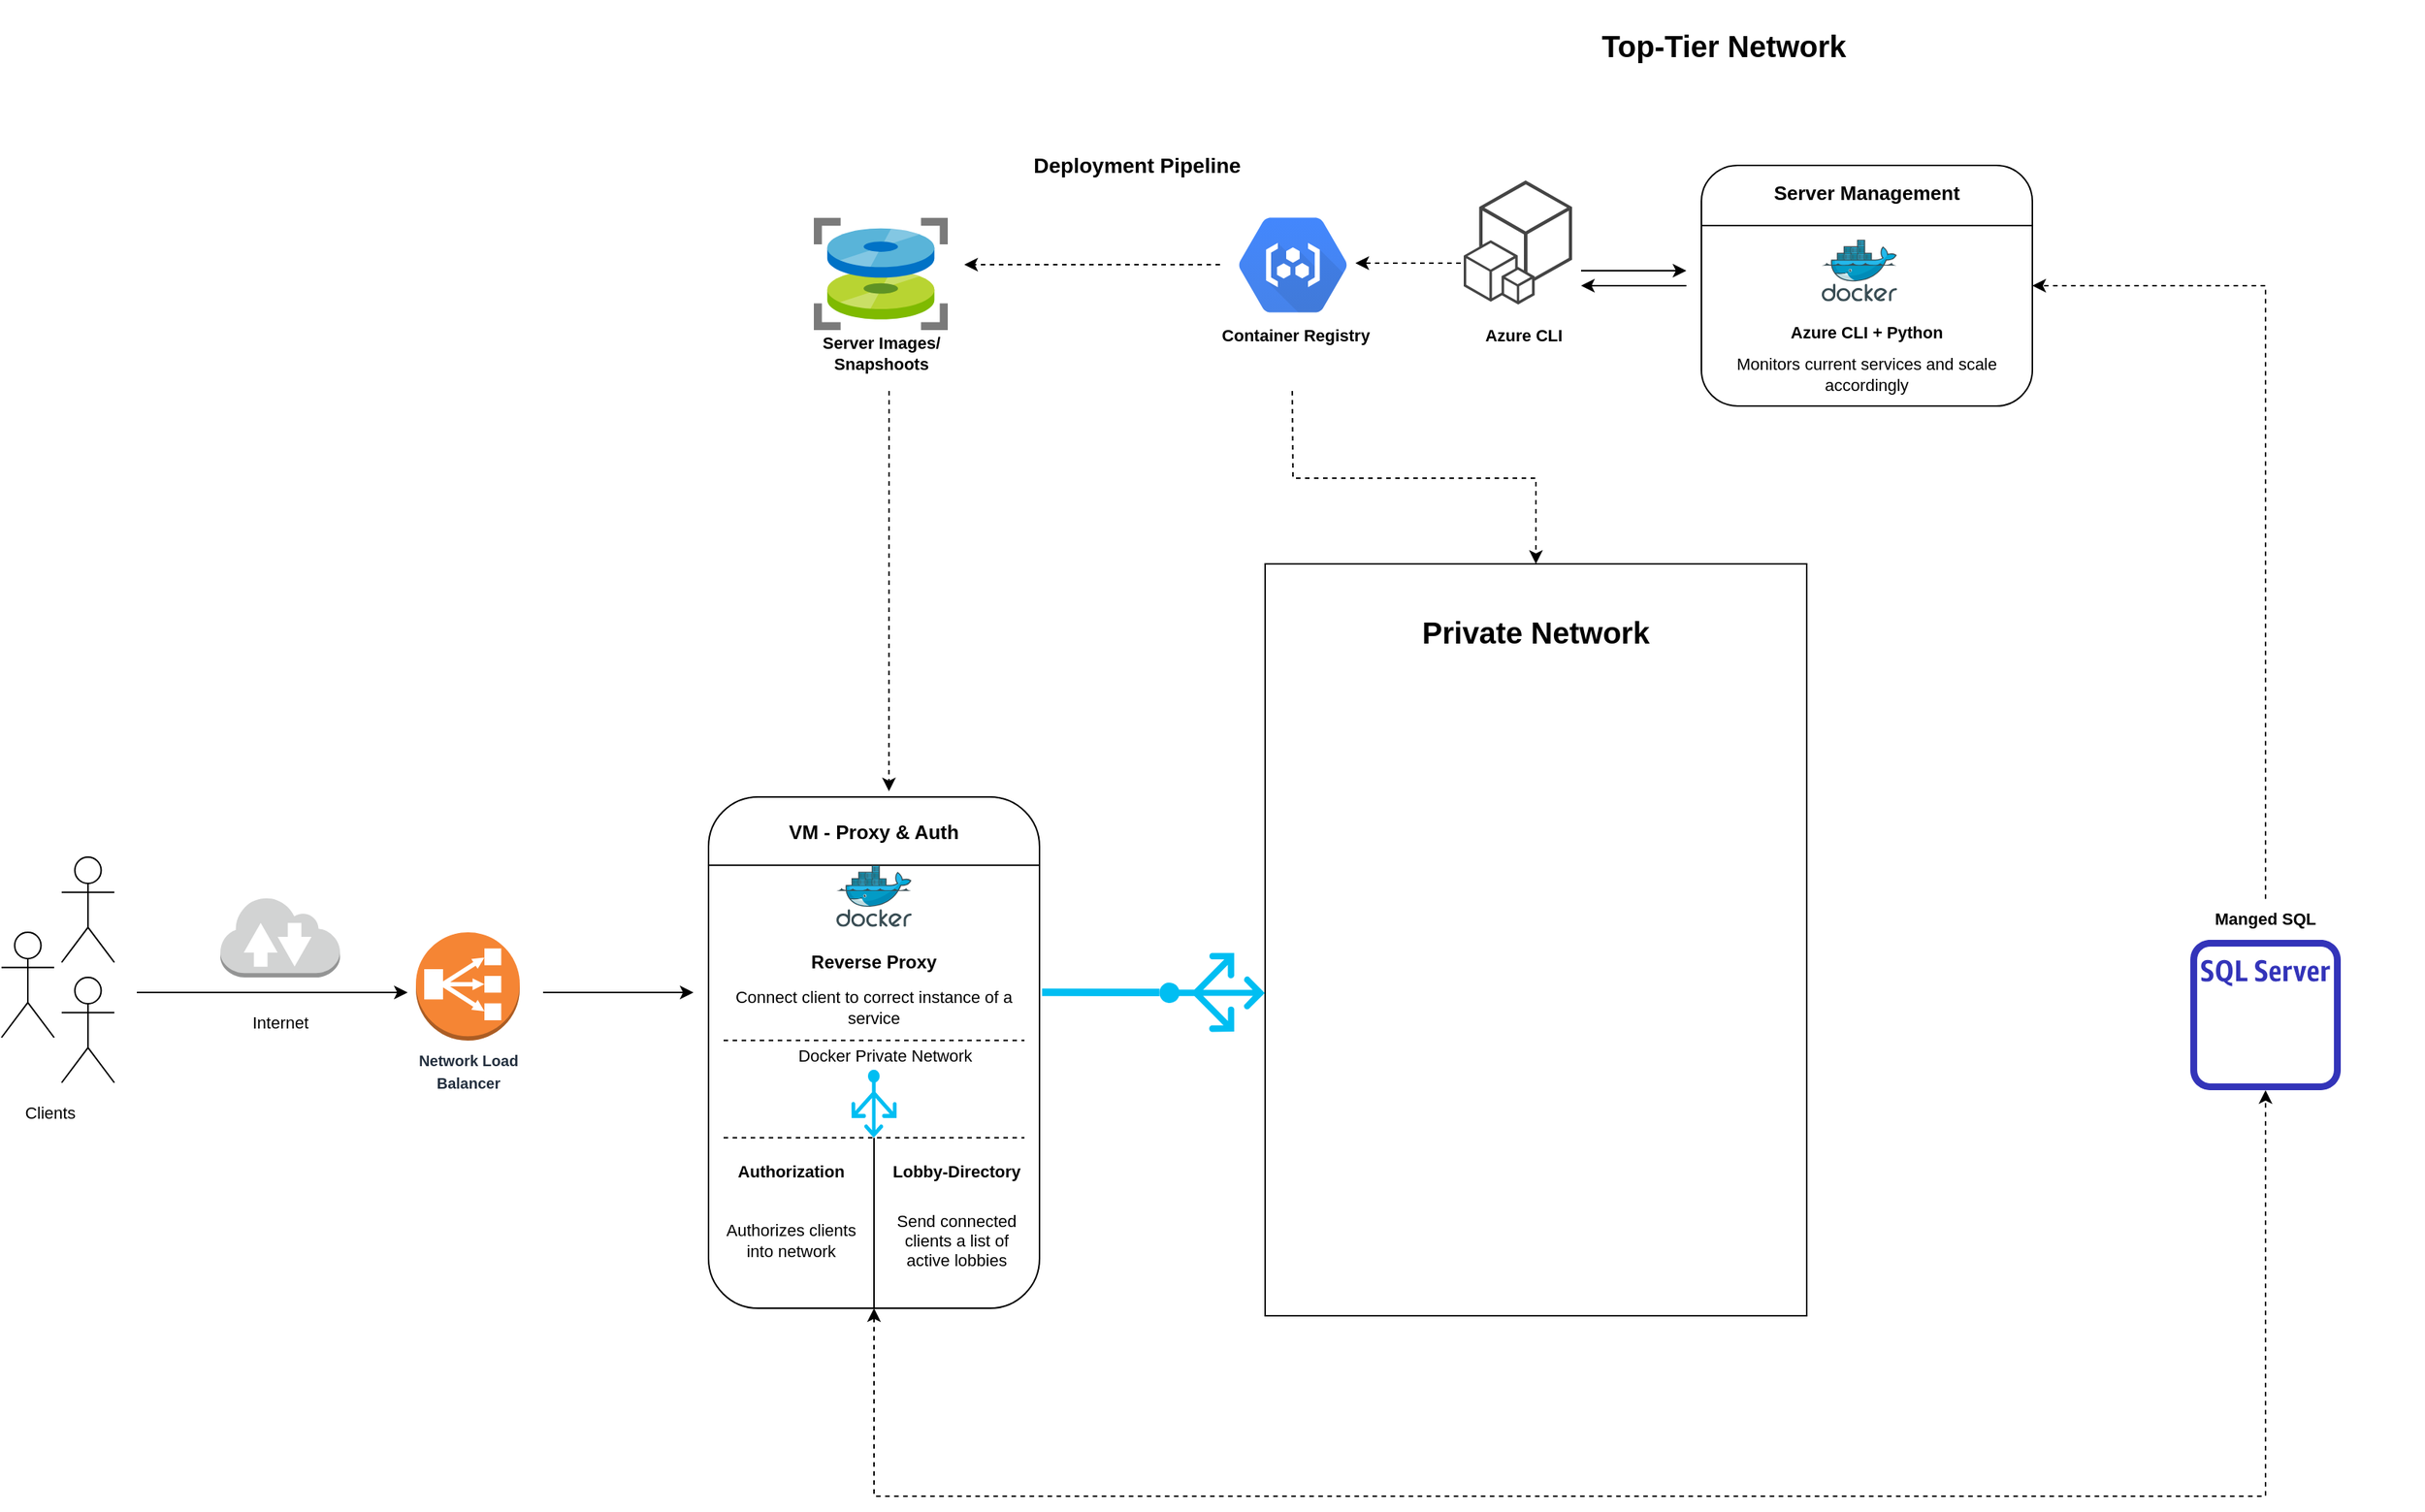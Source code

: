 <mxfile version="13.0.9" type="github">
  <diagram id="LB_8y4WnZ8luROFJJqW4" name="Page-1">
    <mxGraphModel dx="1673" dy="2065" grid="1" gridSize="10" guides="1" tooltips="1" connect="1" arrows="1" fold="1" page="1" pageScale="1" pageWidth="1654" pageHeight="1169" math="0" shadow="0">
      <root>
        <mxCell id="0" />
        <mxCell id="1" parent="0" />
        <mxCell id="ET-FOYwZOfEWecPwwmMv-3" value="" style="rounded=0;whiteSpace=wrap;html=1;" parent="1" vertex="1">
          <mxGeometry x="870" y="85" width="360" height="500" as="geometry" />
        </mxCell>
        <mxCell id="mE1LJT338FbpaoRDe8dP-4" value="" style="group" vertex="1" connectable="0" parent="1">
          <mxGeometry x="300" y="330" width="80" height="112" as="geometry" />
        </mxCell>
        <mxCell id="mE1LJT338FbpaoRDe8dP-2" value="" style="outlineConnect=0;dashed=0;verticalLabelPosition=bottom;verticalAlign=top;align=center;html=1;shape=mxgraph.aws3.classic_load_balancer;fillColor=#F58534;gradientColor=none;" vertex="1" parent="mE1LJT338FbpaoRDe8dP-4">
          <mxGeometry x="5.5" width="69" height="72" as="geometry" />
        </mxCell>
        <mxCell id="mE1LJT338FbpaoRDe8dP-3" value="&lt;span style=&quot;color: rgb(35 , 47 , 62) ; font-size: 10px ; font-weight: 700&quot;&gt;Network Load&lt;br&gt;Balancer&lt;/span&gt;" style="text;html=1;align=center;verticalAlign=middle;resizable=0;points=[];autosize=1;" vertex="1" parent="mE1LJT338FbpaoRDe8dP-4">
          <mxGeometry y="72" width="80" height="40" as="geometry" />
        </mxCell>
        <mxCell id="mE1LJT338FbpaoRDe8dP-17" value="" style="endArrow=classic;html=1;" edge="1" parent="mE1LJT338FbpaoRDe8dP-4">
          <mxGeometry width="50" height="50" relative="1" as="geometry">
            <mxPoint x="90" y="40" as="sourcePoint" />
            <mxPoint x="190" y="40" as="targetPoint" />
          </mxGeometry>
        </mxCell>
        <mxCell id="ET-FOYwZOfEWecPwwmMv-4" value="Untitled Layer" parent="0" />
        <mxCell id="ET-FOYwZOfEWecPwwmMv-5" value="Private Network" style="text;html=1;strokeColor=none;fillColor=none;align=center;verticalAlign=middle;whiteSpace=wrap;rounded=0;labelBackgroundColor=white;fontStyle=1;fontSize=20;" parent="ET-FOYwZOfEWecPwwmMv-4" vertex="1">
          <mxGeometry x="870" y="100" width="360" height="60" as="geometry" />
        </mxCell>
        <mxCell id="ET-FOYwZOfEWecPwwmMv-7" value="" style="aspect=fixed;html=1;points=[];align=center;image;fontSize=12;image=img/lib/mscae/MD_snapshot.svg;labelBackgroundColor=white;" parent="ET-FOYwZOfEWecPwwmMv-4" vertex="1">
          <mxGeometry x="570" y="-145.25" width="89.05" height="74.8" as="geometry" />
        </mxCell>
        <mxCell id="ET-FOYwZOfEWecPwwmMv-9" value="Server Images/ Snapshoots" style="text;html=1;strokeColor=none;fillColor=none;align=center;verticalAlign=middle;whiteSpace=wrap;rounded=0;labelBackgroundColor=none;fontSize=11;fontStyle=1" parent="ET-FOYwZOfEWecPwwmMv-4" vertex="1">
          <mxGeometry x="559.53" y="-70.45" width="110" height="30" as="geometry" />
        </mxCell>
        <mxCell id="ET-FOYwZOfEWecPwwmMv-16" value="Manged SQL" style="text;html=1;strokeColor=none;fillColor=none;align=center;verticalAlign=middle;whiteSpace=wrap;rounded=0;labelBackgroundColor=none;fontSize=11;fontStyle=1" parent="ET-FOYwZOfEWecPwwmMv-4" vertex="1">
          <mxGeometry x="1480" y="307.74" width="110" height="27.26" as="geometry" />
        </mxCell>
        <mxCell id="ET-FOYwZOfEWecPwwmMv-17" value="" style="outlineConnect=0;fontColor=#232F3E;gradientColor=none;fillColor=#3334B9;strokeColor=none;dashed=0;verticalLabelPosition=bottom;verticalAlign=top;align=center;html=1;fontSize=12;fontStyle=0;aspect=fixed;pointerEvents=1;shape=mxgraph.aws4.rds_sql_server_instance_alt;labelBackgroundColor=none;" parent="ET-FOYwZOfEWecPwwmMv-4" vertex="1">
          <mxGeometry x="1485" y="335" width="100" height="100" as="geometry" />
        </mxCell>
        <mxCell id="ET-FOYwZOfEWecPwwmMv-18" value="" style="group;labelBackgroundColor=none;fontSize=11;html=1;" parent="ET-FOYwZOfEWecPwwmMv-4" vertex="1" connectable="0">
          <mxGeometry x="1160" y="-180" width="220" height="160" as="geometry" />
        </mxCell>
        <mxCell id="ET-FOYwZOfEWecPwwmMv-19" value="" style="rounded=1;whiteSpace=wrap;html=1;" parent="ET-FOYwZOfEWecPwwmMv-18" vertex="1">
          <mxGeometry width="220" height="160" as="geometry" />
        </mxCell>
        <mxCell id="ET-FOYwZOfEWecPwwmMv-20" value="Server Management" style="text;html=1;strokeColor=none;fillColor=none;align=center;verticalAlign=middle;whiteSpace=wrap;rounded=0;fontStyle=1;fontSize=13;" parent="ET-FOYwZOfEWecPwwmMv-18" vertex="1">
          <mxGeometry width="220" height="35.56" as="geometry" />
        </mxCell>
        <mxCell id="ET-FOYwZOfEWecPwwmMv-22" value="" style="endArrow=none;html=1;fontSize=11;entryX=1;entryY=0.25;entryDx=0;entryDy=0;exitX=0;exitY=0.25;exitDx=0;exitDy=0;" parent="ET-FOYwZOfEWecPwwmMv-18" source="ET-FOYwZOfEWecPwwmMv-19" target="ET-FOYwZOfEWecPwwmMv-19" edge="1">
          <mxGeometry width="50" height="50" relative="1" as="geometry">
            <mxPoint x="-40" y="115.556" as="sourcePoint" />
            <mxPoint x="10" y="71.111" as="targetPoint" />
          </mxGeometry>
        </mxCell>
        <mxCell id="ET-FOYwZOfEWecPwwmMv-24" value="" style="aspect=fixed;html=1;points=[];align=center;image;fontSize=12;image=img/lib/mscae/Docker.svg;labelBackgroundColor=none;" parent="ET-FOYwZOfEWecPwwmMv-18" vertex="1">
          <mxGeometry x="80" y="49.429" width="50" height="41" as="geometry" />
        </mxCell>
        <mxCell id="ET-FOYwZOfEWecPwwmMv-25" value="&lt;b&gt;Azure CLI + Python&lt;/b&gt;" style="text;html=1;strokeColor=none;fillColor=none;align=center;verticalAlign=middle;whiteSpace=wrap;rounded=0;labelBackgroundColor=none;fontSize=11;" parent="ET-FOYwZOfEWecPwwmMv-18" vertex="1">
          <mxGeometry x="10" y="99.857" width="200" height="22.857" as="geometry" />
        </mxCell>
        <mxCell id="ET-FOYwZOfEWecPwwmMv-51" value="&lt;span&gt;Monitors current services and scale accordingly&lt;/span&gt;" style="text;html=1;strokeColor=none;fillColor=none;align=center;verticalAlign=middle;whiteSpace=wrap;rounded=0;labelBackgroundColor=none;fontSize=11;fontStyle=0" parent="ET-FOYwZOfEWecPwwmMv-18" vertex="1">
          <mxGeometry x="10" y="121.714" width="200" height="34.286" as="geometry" />
        </mxCell>
        <mxCell id="ET-FOYwZOfEWecPwwmMv-27" value="" style="group" parent="ET-FOYwZOfEWecPwwmMv-4" vertex="1" connectable="0">
          <mxGeometry x="1002" y="-170" width="80" height="112.5" as="geometry" />
        </mxCell>
        <mxCell id="ET-FOYwZOfEWecPwwmMv-23" value="" style="outlineConnect=0;dashed=0;verticalLabelPosition=bottom;verticalAlign=top;align=center;html=1;shape=mxgraph.aws3.cli;fillColor=#444444;gradientColor=none;labelBackgroundColor=none;fontSize=11;" parent="ET-FOYwZOfEWecPwwmMv-27" vertex="1">
          <mxGeometry width="72" height="82.5" as="geometry" />
        </mxCell>
        <mxCell id="ET-FOYwZOfEWecPwwmMv-26" value="&lt;b&gt;Azure CLI&lt;/b&gt;" style="text;html=1;strokeColor=none;fillColor=none;align=center;verticalAlign=middle;whiteSpace=wrap;rounded=0;labelBackgroundColor=none;fontSize=11;" parent="ET-FOYwZOfEWecPwwmMv-27" vertex="1">
          <mxGeometry y="92.5" width="80" height="20" as="geometry" />
        </mxCell>
        <mxCell id="mE1LJT338FbpaoRDe8dP-10" value="" style="group;labelBackgroundColor=none;fontSize=11;html=1;" vertex="1" connectable="0" parent="ET-FOYwZOfEWecPwwmMv-4">
          <mxGeometry x="500" y="240" width="220" height="340" as="geometry" />
        </mxCell>
        <mxCell id="mE1LJT338FbpaoRDe8dP-11" value="" style="rounded=1;whiteSpace=wrap;html=1;" vertex="1" parent="mE1LJT338FbpaoRDe8dP-10">
          <mxGeometry width="220" height="340" as="geometry" />
        </mxCell>
        <mxCell id="mE1LJT338FbpaoRDe8dP-12" value="VM - Proxy &amp;amp; Auth" style="text;html=1;strokeColor=none;fillColor=none;align=center;verticalAlign=middle;whiteSpace=wrap;rounded=0;fontStyle=1;fontSize=13;" vertex="1" parent="mE1LJT338FbpaoRDe8dP-10">
          <mxGeometry width="220" height="45.333" as="geometry" />
        </mxCell>
        <mxCell id="mE1LJT338FbpaoRDe8dP-13" value="" style="endArrow=none;html=1;fontSize=11;entryX=1;entryY=1;entryDx=0;entryDy=0;exitX=0;exitY=1;exitDx=0;exitDy=0;" edge="1" parent="mE1LJT338FbpaoRDe8dP-10" source="mE1LJT338FbpaoRDe8dP-12" target="mE1LJT338FbpaoRDe8dP-12">
          <mxGeometry width="50" height="50" relative="1" as="geometry">
            <mxPoint x="-40" y="245.556" as="sourcePoint" />
            <mxPoint x="10" y="151.111" as="targetPoint" />
          </mxGeometry>
        </mxCell>
        <mxCell id="mE1LJT338FbpaoRDe8dP-14" value="" style="aspect=fixed;html=1;points=[];align=center;image;fontSize=12;image=img/lib/mscae/Docker.svg;labelBackgroundColor=none;" vertex="1" parent="mE1LJT338FbpaoRDe8dP-10">
          <mxGeometry x="85" y="45.33" width="50" height="41" as="geometry" />
        </mxCell>
        <mxCell id="mE1LJT338FbpaoRDe8dP-15" value="&lt;b style=&quot;font-size: 12px;&quot;&gt;Reverse Proxy&lt;/b&gt;" style="text;html=1;strokeColor=none;fillColor=none;align=center;verticalAlign=middle;whiteSpace=wrap;rounded=0;labelBackgroundColor=none;fontSize=12;" vertex="1" parent="mE1LJT338FbpaoRDe8dP-10">
          <mxGeometry x="10" y="96.333" width="200" height="27.03" as="geometry" />
        </mxCell>
        <mxCell id="mE1LJT338FbpaoRDe8dP-39" style="edgeStyle=orthogonalEdgeStyle;rounded=0;orthogonalLoop=1;jettySize=auto;html=1;exitX=0.5;exitY=0;exitDx=0;exitDy=0;entryX=0.5;entryY=0.839;entryDx=0;entryDy=0;entryPerimeter=0;startArrow=none;startFill=0;" edge="1" parent="mE1LJT338FbpaoRDe8dP-10" source="mE1LJT338FbpaoRDe8dP-16" target="mE1LJT338FbpaoRDe8dP-15">
          <mxGeometry relative="1" as="geometry" />
        </mxCell>
        <mxCell id="mE1LJT338FbpaoRDe8dP-16" value="Connect client to correct instance of a service" style="text;html=1;strokeColor=none;fillColor=none;align=center;verticalAlign=middle;whiteSpace=wrap;rounded=0;labelBackgroundColor=none;fontSize=11;fontStyle=0" vertex="1" parent="mE1LJT338FbpaoRDe8dP-10">
          <mxGeometry x="10" y="119" width="200" height="42.829" as="geometry" />
        </mxCell>
        <mxCell id="mE1LJT338FbpaoRDe8dP-43" value="" style="endArrow=none;html=1;fontSize=12;exitX=0;exitY=1;exitDx=0;exitDy=0;entryX=1;entryY=1;entryDx=0;entryDy=0;dashed=1;" edge="1" parent="mE1LJT338FbpaoRDe8dP-10">
          <mxGeometry width="50" height="50" relative="1" as="geometry">
            <mxPoint x="10" y="226.667" as="sourcePoint" />
            <mxPoint x="210.0" y="226.667" as="targetPoint" />
          </mxGeometry>
        </mxCell>
        <mxCell id="mE1LJT338FbpaoRDe8dP-49" value="" style="endArrow=none;html=1;fontSize=11;exitX=0.5;exitY=1;exitDx=0;exitDy=0;entryX=0.5;entryY=1;entryDx=0;entryDy=0;" edge="1" parent="mE1LJT338FbpaoRDe8dP-10" source="mE1LJT338FbpaoRDe8dP-11">
          <mxGeometry width="50" height="50" relative="1" as="geometry">
            <mxPoint x="90" y="238" as="sourcePoint" />
            <mxPoint x="110" y="226.667" as="targetPoint" />
          </mxGeometry>
        </mxCell>
        <mxCell id="mE1LJT338FbpaoRDe8dP-138" value="" style="endArrow=none;html=1;fontSize=12;exitX=0;exitY=1;exitDx=0;exitDy=0;entryX=1;entryY=1;entryDx=0;entryDy=0;dashed=1;" edge="1" parent="mE1LJT338FbpaoRDe8dP-10">
          <mxGeometry width="50" height="50" relative="1" as="geometry">
            <mxPoint x="10" y="161.829" as="sourcePoint" />
            <mxPoint x="210.0" y="161.829" as="targetPoint" />
          </mxGeometry>
        </mxCell>
        <mxCell id="mE1LJT338FbpaoRDe8dP-76" value="&lt;span style=&quot;font-size: 11px;&quot;&gt;Docker Private Network&lt;/span&gt;" style="text;html=1;strokeColor=none;fillColor=none;align=center;verticalAlign=middle;whiteSpace=wrap;rounded=0;fontSize=11;fontStyle=0" vertex="1" parent="mE1LJT338FbpaoRDe8dP-10">
          <mxGeometry x="50" y="161.829" width="135.48" height="19.505" as="geometry" />
        </mxCell>
        <mxCell id="mE1LJT338FbpaoRDe8dP-139" value="" style="verticalLabelPosition=bottom;html=1;verticalAlign=top;align=center;strokeColor=none;fillColor=#00BEF2;shape=mxgraph.azure.load_balancer_generic;pointerEvents=1;labelBackgroundColor=white;rotation=0;" vertex="1" parent="mE1LJT338FbpaoRDe8dP-10">
          <mxGeometry x="95" y="181.333" width="30" height="45.333" as="geometry" />
        </mxCell>
        <mxCell id="mE1LJT338FbpaoRDe8dP-140" value="&lt;b&gt;Authorization&lt;/b&gt;" style="text;html=1;strokeColor=none;fillColor=none;align=center;verticalAlign=middle;whiteSpace=wrap;rounded=0;fontSize=11;" vertex="1" parent="mE1LJT338FbpaoRDe8dP-10">
          <mxGeometry x="10" y="238" width="90" height="22.667" as="geometry" />
        </mxCell>
        <mxCell id="mE1LJT338FbpaoRDe8dP-141" value="&lt;b&gt;Lobby-Directory&lt;/b&gt;" style="text;html=1;strokeColor=none;fillColor=none;align=center;verticalAlign=middle;whiteSpace=wrap;rounded=0;fontSize=11;" vertex="1" parent="mE1LJT338FbpaoRDe8dP-10">
          <mxGeometry x="120" y="238" width="90" height="22.667" as="geometry" />
        </mxCell>
        <mxCell id="mE1LJT338FbpaoRDe8dP-142" value="Authorizes clients into network" style="text;html=1;strokeColor=none;fillColor=none;align=center;verticalAlign=middle;whiteSpace=wrap;rounded=0;fontSize=11;" vertex="1" parent="mE1LJT338FbpaoRDe8dP-10">
          <mxGeometry x="10" y="260.667" width="90" height="68" as="geometry" />
        </mxCell>
        <mxCell id="mE1LJT338FbpaoRDe8dP-143" value="Send connected clients a list of active lobbies" style="text;html=1;strokeColor=none;fillColor=none;align=center;verticalAlign=middle;whiteSpace=wrap;rounded=0;fontSize=11;" vertex="1" parent="mE1LJT338FbpaoRDe8dP-10">
          <mxGeometry x="120" y="260.667" width="90" height="68" as="geometry" />
        </mxCell>
        <mxCell id="ET-FOYwZOfEWecPwwmMv-6" value="" style="verticalLabelPosition=bottom;html=1;verticalAlign=top;align=center;strokeColor=none;fillColor=#00BEF2;shape=mxgraph.azure.load_balancer_generic;pointerEvents=1;labelBackgroundColor=white;rotation=270;" parent="ET-FOYwZOfEWecPwwmMv-4" vertex="1">
          <mxGeometry x="808.5" y="335" width="52.5" height="70" as="geometry" />
        </mxCell>
        <mxCell id="mE1LJT338FbpaoRDe8dP-20" value="Top-Tier Network" style="text;html=1;strokeColor=none;fillColor=none;align=center;verticalAlign=middle;whiteSpace=wrap;rounded=0;labelBackgroundColor=white;fontStyle=1;fontSize=20;" vertex="1" parent="ET-FOYwZOfEWecPwwmMv-4">
          <mxGeometry x="710" y="-290" width="930" height="60" as="geometry" />
        </mxCell>
        <mxCell id="mE1LJT338FbpaoRDe8dP-28" value="" style="shape=mxgraph.gcp.compute.container_registry;html=1;fillColor=#4387FD;gradientColor=#4683EA;strokeColor=none;verticalLabelPosition=bottom;verticalAlign=top;align=center;" vertex="1" parent="ET-FOYwZOfEWecPwwmMv-4">
          <mxGeometry x="852.5" y="-145.25" width="71.92" height="63" as="geometry" />
        </mxCell>
        <mxCell id="mE1LJT338FbpaoRDe8dP-29" value="&lt;font style=&quot;font-size: 11px&quot;&gt;&lt;b&gt;Container Registry&lt;/b&gt;&lt;/font&gt;" style="text;html=1;align=center;verticalAlign=middle;resizable=0;points=[];autosize=1;" vertex="1" parent="ET-FOYwZOfEWecPwwmMv-4">
          <mxGeometry x="835" y="-77.5" width="110" height="20" as="geometry" />
        </mxCell>
        <mxCell id="mE1LJT338FbpaoRDe8dP-30" value="" style="endArrow=classic;html=1;dashed=1;" edge="1" parent="ET-FOYwZOfEWecPwwmMv-4">
          <mxGeometry width="50" height="50" relative="1" as="geometry">
            <mxPoint x="1000" y="-115" as="sourcePoint" />
            <mxPoint x="930" y="-115" as="targetPoint" />
          </mxGeometry>
        </mxCell>
        <mxCell id="mE1LJT338FbpaoRDe8dP-31" value="" style="endArrow=classic;html=1;dashed=1;" edge="1" parent="ET-FOYwZOfEWecPwwmMv-4">
          <mxGeometry width="50" height="50" relative="1" as="geometry">
            <mxPoint x="840" y="-114" as="sourcePoint" />
            <mxPoint x="670" y="-114" as="targetPoint" />
          </mxGeometry>
        </mxCell>
        <mxCell id="mE1LJT338FbpaoRDe8dP-32" value="&lt;font style=&quot;font-size: 14px&quot;&gt;&lt;b&gt;Deployment Pipeline&lt;/b&gt;&lt;/font&gt;" style="text;html=1;strokeColor=none;fillColor=none;align=center;verticalAlign=middle;whiteSpace=wrap;rounded=0;" vertex="1" parent="ET-FOYwZOfEWecPwwmMv-4">
          <mxGeometry x="570" y="-190" width="430" height="20" as="geometry" />
        </mxCell>
        <mxCell id="mE1LJT338FbpaoRDe8dP-35" value="" style="endArrow=classic;html=1;dashed=1;entryX=0.545;entryY=-0.084;entryDx=0;entryDy=0;entryPerimeter=0;" edge="1" parent="ET-FOYwZOfEWecPwwmMv-4" target="mE1LJT338FbpaoRDe8dP-12">
          <mxGeometry width="50" height="50" relative="1" as="geometry">
            <mxPoint x="620" y="-30" as="sourcePoint" />
            <mxPoint x="620" y="220" as="targetPoint" />
          </mxGeometry>
        </mxCell>
        <mxCell id="mE1LJT338FbpaoRDe8dP-36" value="" style="endArrow=classic;html=1;dashed=1;entryX=0.5;entryY=0;entryDx=0;entryDy=0;edgeStyle=orthogonalEdgeStyle;rounded=0;" edge="1" parent="ET-FOYwZOfEWecPwwmMv-4" target="ET-FOYwZOfEWecPwwmMv-3">
          <mxGeometry width="50" height="50" relative="1" as="geometry">
            <mxPoint x="888.04" y="-30.0" as="sourcePoint" />
            <mxPoint x="888" y="90" as="targetPoint" />
          </mxGeometry>
        </mxCell>
        <mxCell id="mE1LJT338FbpaoRDe8dP-144" value="" style="endArrow=classic;startArrow=classic;html=1;dashed=1;fontSize=11;edgeStyle=orthogonalEdgeStyle;rounded=0;" edge="1" parent="ET-FOYwZOfEWecPwwmMv-4" target="ET-FOYwZOfEWecPwwmMv-17">
          <mxGeometry width="50" height="50" relative="1" as="geometry">
            <mxPoint x="610" y="580" as="sourcePoint" />
            <mxPoint x="1520" y="450" as="targetPoint" />
            <Array as="points">
              <mxPoint x="610" y="705" />
              <mxPoint x="1535" y="705" />
            </Array>
          </mxGeometry>
        </mxCell>
        <mxCell id="mE1LJT338FbpaoRDe8dP-145" value="" style="endArrow=none;html=1;fontSize=11;exitX=1.008;exitY=0.382;exitDx=0;exitDy=0;exitPerimeter=0;entryX=0.5;entryY=0;entryDx=0;entryDy=0;entryPerimeter=0;fillColor=#dae8fc;strokeColor=#00BEF2;strokeWidth=5;" edge="1" parent="ET-FOYwZOfEWecPwwmMv-4" source="mE1LJT338FbpaoRDe8dP-11" target="ET-FOYwZOfEWecPwwmMv-6">
          <mxGeometry width="50" height="50" relative="1" as="geometry">
            <mxPoint x="800" y="470" as="sourcePoint" />
            <mxPoint x="850" y="420" as="targetPoint" />
          </mxGeometry>
        </mxCell>
        <mxCell id="ET-FOYwZOfEWecPwwmMv-29" value="Lines" parent="0" />
        <mxCell id="ET-FOYwZOfEWecPwwmMv-31" value="" style="endArrow=classic;html=1;fontSize=11;" parent="ET-FOYwZOfEWecPwwmMv-29" edge="1">
          <mxGeometry width="50" height="50" relative="1" as="geometry">
            <mxPoint x="1080" y="-110" as="sourcePoint" />
            <mxPoint x="1150" y="-110" as="targetPoint" />
          </mxGeometry>
        </mxCell>
        <mxCell id="ET-FOYwZOfEWecPwwmMv-32" value="" style="endArrow=classic;html=1;fontSize=11;" parent="ET-FOYwZOfEWecPwwmMv-29" edge="1">
          <mxGeometry width="50" height="50" relative="1" as="geometry">
            <mxPoint x="1150" y="-100" as="sourcePoint" />
            <mxPoint x="1080" y="-100" as="targetPoint" />
          </mxGeometry>
        </mxCell>
        <mxCell id="ET-FOYwZOfEWecPwwmMv-35" value="" style="shape=umlActor;verticalLabelPosition=bottom;labelBackgroundColor=#ffffff;verticalAlign=top;html=1;outlineConnect=0;fontSize=11;" parent="ET-FOYwZOfEWecPwwmMv-29" vertex="1">
          <mxGeometry x="70" y="280" width="35" height="70" as="geometry" />
        </mxCell>
        <mxCell id="ET-FOYwZOfEWecPwwmMv-43" value="" style="shape=umlActor;verticalLabelPosition=bottom;labelBackgroundColor=#ffffff;verticalAlign=top;html=1;outlineConnect=0;fontSize=11;" parent="ET-FOYwZOfEWecPwwmMv-29" vertex="1">
          <mxGeometry x="30" y="330" width="35" height="70" as="geometry" />
        </mxCell>
        <mxCell id="ET-FOYwZOfEWecPwwmMv-44" value="" style="shape=umlActor;verticalLabelPosition=bottom;labelBackgroundColor=#ffffff;verticalAlign=top;html=1;outlineConnect=0;fontSize=11;" parent="ET-FOYwZOfEWecPwwmMv-29" vertex="1">
          <mxGeometry x="70" y="360" width="35" height="70" as="geometry" />
        </mxCell>
        <mxCell id="ET-FOYwZOfEWecPwwmMv-48" value="Clients" style="text;html=1;strokeColor=none;fillColor=none;align=center;verticalAlign=middle;whiteSpace=wrap;rounded=0;labelBackgroundColor=none;fontSize=11;" parent="ET-FOYwZOfEWecPwwmMv-29" vertex="1">
          <mxGeometry x="35" y="440" width="55" height="20" as="geometry" />
        </mxCell>
        <mxCell id="ET-FOYwZOfEWecPwwmMv-49" value="" style="outlineConnect=0;dashed=0;verticalLabelPosition=bottom;verticalAlign=top;align=center;html=1;shape=mxgraph.aws3.internet_2;fillColor=#D2D3D3;gradientColor=none;labelBackgroundColor=none;fontSize=11;" parent="ET-FOYwZOfEWecPwwmMv-29" vertex="1">
          <mxGeometry x="175.5" y="306" width="79.5" height="54" as="geometry" />
        </mxCell>
        <mxCell id="ET-FOYwZOfEWecPwwmMv-50" value="Internet" style="text;html=1;strokeColor=none;fillColor=none;align=center;verticalAlign=middle;whiteSpace=wrap;rounded=0;labelBackgroundColor=none;fontSize=11;" parent="ET-FOYwZOfEWecPwwmMv-29" vertex="1">
          <mxGeometry x="190" y="380" width="50.5" height="20" as="geometry" />
        </mxCell>
        <mxCell id="mE1LJT338FbpaoRDe8dP-6" value="" style="endArrow=classic;html=1;" edge="1" parent="ET-FOYwZOfEWecPwwmMv-29">
          <mxGeometry width="50" height="50" relative="1" as="geometry">
            <mxPoint x="120" y="370" as="sourcePoint" />
            <mxPoint x="300" y="370" as="targetPoint" />
          </mxGeometry>
        </mxCell>
        <mxCell id="mE1LJT338FbpaoRDe8dP-21" value="" style="endArrow=classic;html=1;dashed=1;edgeStyle=orthogonalEdgeStyle;rounded=0;entryX=1;entryY=0.5;entryDx=0;entryDy=0;exitX=0.5;exitY=0;exitDx=0;exitDy=0;startArrow=none;startFill=0;" edge="1" parent="ET-FOYwZOfEWecPwwmMv-29" source="ET-FOYwZOfEWecPwwmMv-16" target="ET-FOYwZOfEWecPwwmMv-19">
          <mxGeometry width="50" height="50" relative="1" as="geometry">
            <mxPoint x="1500" y="20" as="sourcePoint" />
            <mxPoint x="1550" y="-30" as="targetPoint" />
          </mxGeometry>
        </mxCell>
        <mxCell id="mE1LJT338FbpaoRDe8dP-133" value="Untitled Layer" parent="0" />
      </root>
    </mxGraphModel>
  </diagram>
</mxfile>

